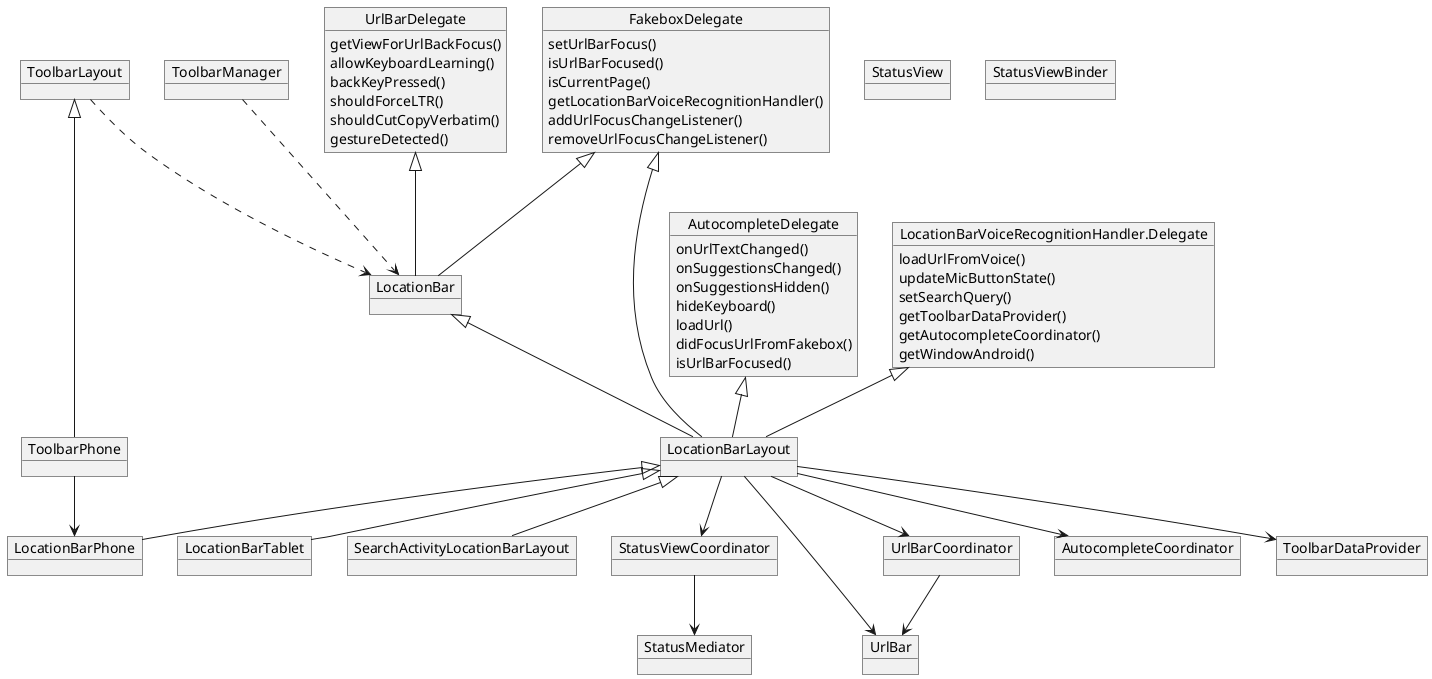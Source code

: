 @startuml
object ToolbarLayout
object ToolbarPhone
object ToolbarManager

object UrlBarDelegate {
  getViewForUrlBackFocus()
  allowKeyboardLearning()
  backKeyPressed()
  shouldForceLTR()
  shouldCutCopyVerbatim()
  gestureDetected()
}

object FakeboxDelegate {
  setUrlBarFocus()
  isUrlBarFocused()
  isCurrentPage()
  getLocationBarVoiceRecognitionHandler()
  addUrlFocusChangeListener()
  removeUrlFocusChangeListener()
}

object LocationBar
object LocationBarLayout
object LocationBarPhone
object LocationBarTablet
object SearchActivityLocationBarLayout

object StatusViewCoordinator
object StatusView
object StatusMediator
object StatusViewBinder

object UrlBar
object UrlBarCoordinator

object AutocompleteCoordinator
object AutocompleteDelegate {
  onUrlTextChanged()
  onSuggestionsChanged()
  onSuggestionsHidden()
  hideKeyboard()
  loadUrl()
  didFocusUrlFromFakebox()
  isUrlBarFocused()
}

object "LocationBarVoiceRecognitionHandler.Delegate" as LBVRH_Deleate {
  loadUrlFromVoice()
  updateMicButtonState()
  setSearchQuery()
  getToolbarDataProvider()
  getAutocompleteCoordinator()
  getWindowAndroid()
}

object ToolbarDataProvider

ToolbarLayout <|-- ToolbarPhone
LocationBarLayout <|-- LocationBarPhone
LocationBarLayout <|-- LocationBarTablet
LocationBarLayout <|-- SearchActivityLocationBarLayout

LocationBar <|-- LocationBarLayout
AutocompleteDelegate <|-- LocationBarLayout
FakeboxDelegate <|-- LocationBarLayout
LBVRH_Deleate <|-- LocationBarLayout

FakeboxDelegate <|-- LocationBar
UrlBarDelegate <|-- LocationBar

ToolbarPhone --> LocationBarPhone
ToolbarLayout ..> LocationBar
ToolbarManager ..> LocationBar

LocationBarLayout --> StatusViewCoordinator
LocationBarLayout --> UrlBar
LocationBarLayout --> UrlBarCoordinator
LocationBarLayout --> ToolbarDataProvider
LocationBarLayout --> AutocompleteCoordinator

UrlBarCoordinator --> UrlBar

StatusViewCoordinator --> StatusMediator
@enduml
